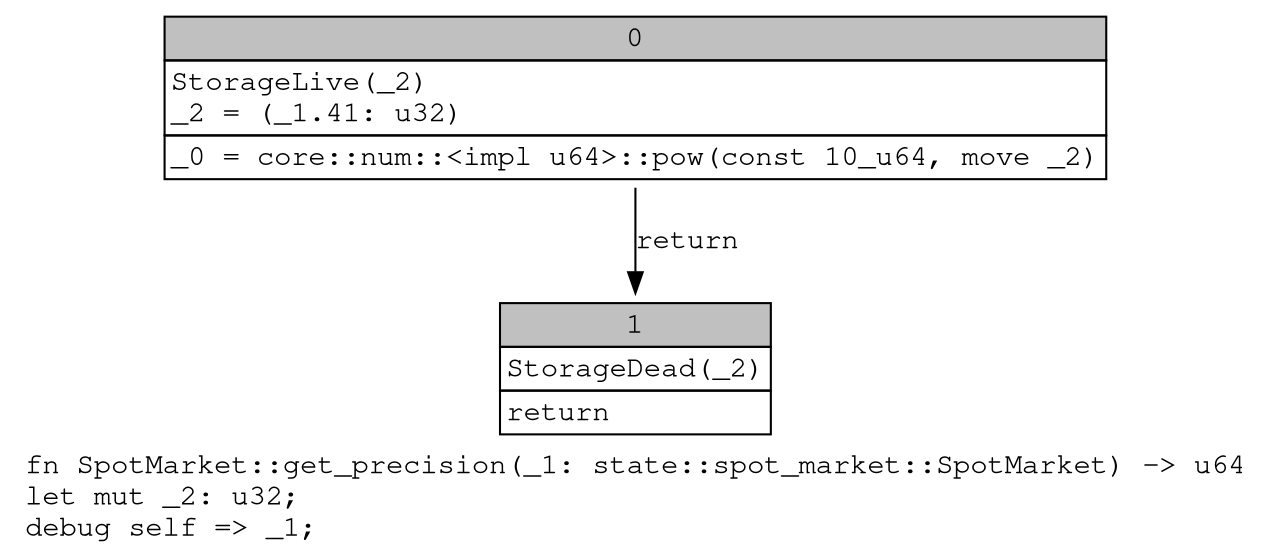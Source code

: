 digraph Mir_0_4089 {
    graph [fontname="Courier, monospace"];
    node [fontname="Courier, monospace"];
    edge [fontname="Courier, monospace"];
    label=<fn SpotMarket::get_precision(_1: state::spot_market::SpotMarket) -&gt; u64<br align="left"/>let mut _2: u32;<br align="left"/>debug self =&gt; _1;<br align="left"/>>;
    bb0__0_4089 [shape="none", label=<<table border="0" cellborder="1" cellspacing="0"><tr><td bgcolor="gray" align="center" colspan="1">0</td></tr><tr><td align="left" balign="left">StorageLive(_2)<br/>_2 = (_1.41: u32)<br/></td></tr><tr><td align="left">_0 = core::num::&lt;impl u64&gt;::pow(const 10_u64, move _2)</td></tr></table>>];
    bb1__0_4089 [shape="none", label=<<table border="0" cellborder="1" cellspacing="0"><tr><td bgcolor="gray" align="center" colspan="1">1</td></tr><tr><td align="left" balign="left">StorageDead(_2)<br/></td></tr><tr><td align="left">return</td></tr></table>>];
    bb0__0_4089 -> bb1__0_4089 [label="return"];
}
